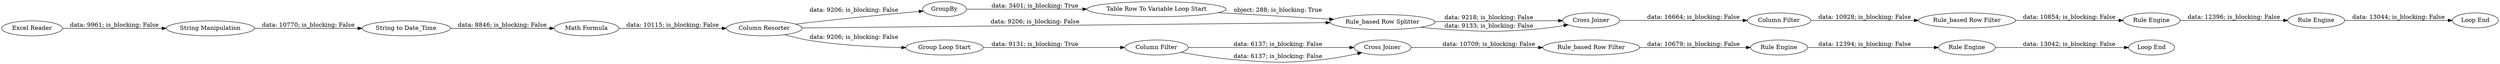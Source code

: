 digraph {
	"-6935658677428392491_11" [label="Rule Engine"]
	"-6935658677428392491_8" [label="Rule_based Row Filter"]
	"-6935658677428392491_28" [label="Loop End"]
	"-6935658677428392491_21" [label="Column Filter"]
	"-6935658677428392491_22" [label="Cross Joiner"]
	"-6935658677428392491_29" [label="Loop End"]
	"-6113091435447189516_15" [label="Column Resorter"]
	"-6113091435447189516_1" [label="Excel Reader"]
	"-6935658677428392491_9" [label="Column Filter"]
	"-6935658677428392491_27" [label="Rule Engine"]
	"-6935658677428392491_4" [label="Cross Joiner"]
	"-6935658677428392491_10" [label="Rule Engine"]
	"-6935658677428392491_25" [label="Rule_based Row Filter"]
	"-6113091435447189516_2" [label="String to Date_Time"]
	"-6935658677428392491_17" [label=GroupBy]
	"-6113091435447189516_3" [label="String Manipulation"]
	"-6935658677428392491_18" [label="Table Row To Variable Loop Start"]
	"-6935658677428392491_6" [label="Group Loop Start"]
	"-6935658677428392491_23" [label="Rule Engine"]
	"-6935658677428392491_20" [label="Rule_based Row Splitter"]
	"-6113091435447189516_7" [label="Math Formula"]
	"-6935658677428392491_23" -> "-6935658677428392491_29" [label="data: 13044; is_blocking: False"]
	"-6935658677428392491_4" -> "-6935658677428392491_8" [label="data: 10709; is_blocking: False"]
	"-6935658677428392491_21" -> "-6935658677428392491_25" [label="data: 10928; is_blocking: False"]
	"-6935658677428392491_27" -> "-6935658677428392491_23" [label="data: 12396; is_blocking: False"]
	"-6935658677428392491_6" -> "-6935658677428392491_9" [label="data: 9131; is_blocking: True"]
	"-6113091435447189516_1" -> "-6113091435447189516_3" [label="data: 9961; is_blocking: False"]
	"-6113091435447189516_15" -> "-6935658677428392491_20" [label="data: 9206; is_blocking: False"]
	"-6113091435447189516_2" -> "-6113091435447189516_7" [label="data: 8846; is_blocking: False"]
	"-6113091435447189516_3" -> "-6113091435447189516_2" [label="data: 10770; is_blocking: False"]
	"-6935658677428392491_25" -> "-6935658677428392491_27" [label="data: 10854; is_blocking: False"]
	"-6935658677428392491_20" -> "-6935658677428392491_22" [label="data: 9218; is_blocking: False"]
	"-6935658677428392491_18" -> "-6935658677428392491_20" [label="object: 288; is_blocking: True"]
	"-6113091435447189516_15" -> "-6935658677428392491_17" [label="data: 9206; is_blocking: False"]
	"-6113091435447189516_15" -> "-6935658677428392491_6" [label="data: 9206; is_blocking: False"]
	"-6935658677428392491_17" -> "-6935658677428392491_18" [label="data: 3401; is_blocking: True"]
	"-6935658677428392491_22" -> "-6935658677428392491_21" [label="data: 16664; is_blocking: False"]
	"-6935658677428392491_10" -> "-6935658677428392491_11" [label="data: 12394; is_blocking: False"]
	"-6935658677428392491_11" -> "-6935658677428392491_28" [label="data: 13042; is_blocking: False"]
	"-6935658677428392491_9" -> "-6935658677428392491_4" [label="data: 6137; is_blocking: False"]
	"-6935658677428392491_20" -> "-6935658677428392491_22" [label="data: 9133; is_blocking: False"]
	"-6113091435447189516_7" -> "-6113091435447189516_15" [label="data: 10115; is_blocking: False"]
	"-6935658677428392491_9" -> "-6935658677428392491_4" [label="data: 6137; is_blocking: False"]
	"-6935658677428392491_8" -> "-6935658677428392491_10" [label="data: 10679; is_blocking: False"]
	rankdir=LR
}
